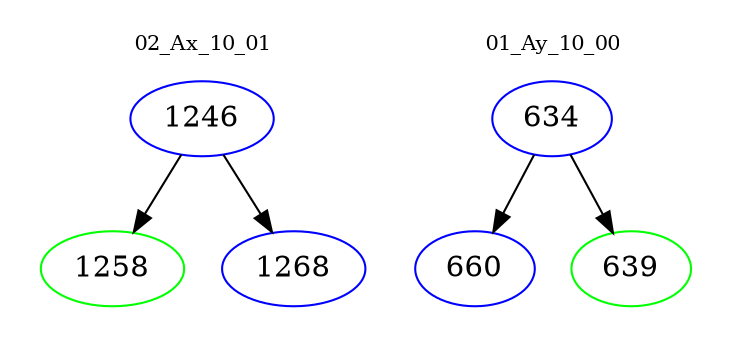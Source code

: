 digraph{
subgraph cluster_0 {
color = white
label = "02_Ax_10_01";
fontsize=10;
T0_1246 [label="1246", color="blue"]
T0_1246 -> T0_1258 [color="black"]
T0_1258 [label="1258", color="green"]
T0_1246 -> T0_1268 [color="black"]
T0_1268 [label="1268", color="blue"]
}
subgraph cluster_1 {
color = white
label = "01_Ay_10_00";
fontsize=10;
T1_634 [label="634", color="blue"]
T1_634 -> T1_660 [color="black"]
T1_660 [label="660", color="blue"]
T1_634 -> T1_639 [color="black"]
T1_639 [label="639", color="green"]
}
}
